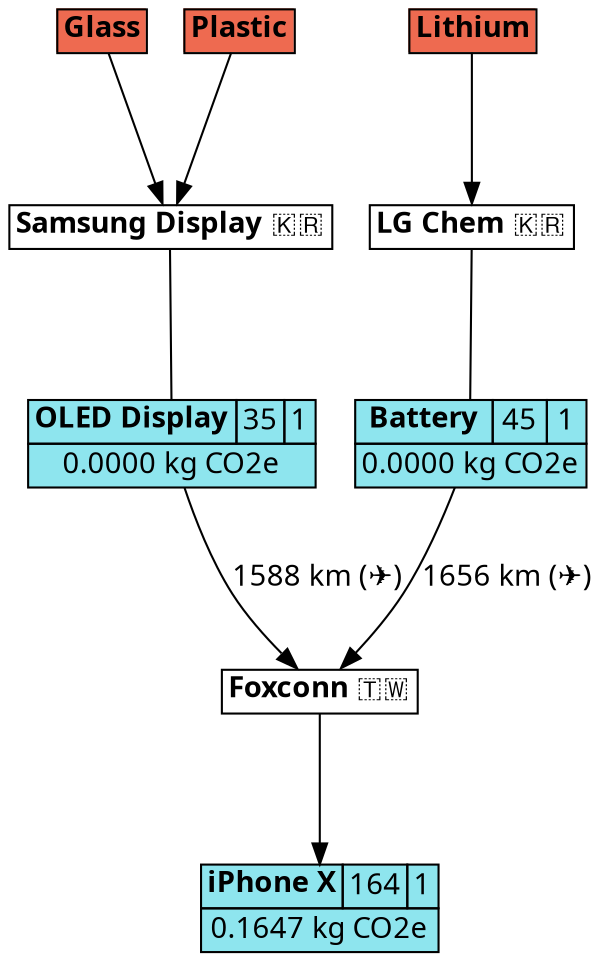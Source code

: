 digraph "supply-chain-diagram" {
	node [shape=plain]
	graph [ranksep=1]
	graph [splines=true]
	Foxconn [label=<<TABLE
    ALIGN="CENTER"
    BORDER="0"
    CELLBORDER="1"
    CELLSPACING="0"
    BGCOLOR="white">

    <TR>
        <TD><B>Foxconn</B> 🇹🇼</TD>
    </TR>
</TABLE>> fontname="Segoe UI Emoji"]
	"Samsung Display" [label=<<TABLE
    ALIGN="CENTER"
    BORDER="0"
    CELLBORDER="1"
    CELLSPACING="0"
    BGCOLOR="white">

    <TR>
        <TD><B>Samsung Display</B> 🇰🇷</TD>
    </TR>
</TABLE>> fontname="Segoe UI Emoji"]
	Glass [label=<<TABLE
    ALIGN="CENTER"
    BORDER="0"
    CELLBORDER="1"
    CELLSPACING="0"
    BGCOLOR="coral2">

    <TR>
        <TD><B>Glass</B></TD>
    </TR>
</TABLE>> fontname="Segoe UI Emoji"]
	Glass -> "Samsung Display" [fontname="Segoe UI Emoji"]
	Plastic [label=<<TABLE
    ALIGN="CENTER"
    BORDER="0"
    CELLBORDER="1"
    CELLSPACING="0"
    BGCOLOR="coral2">

    <TR>
        <TD><B>Plastic</B></TD>
    </TR>
</TABLE>> fontname="Segoe UI Emoji"]
	Plastic -> "Samsung Display" [fontname="Segoe UI Emoji"]
	"OLED Display" [label=<<TABLE
    ALIGN="CENTER"
    BORDER="0"
    CELLBORDER="1"
    CELLSPACING="0"
    BGCOLOR="cadetblue2">

    <TR>
        <TD><B>OLED Display</B></TD> <TD>35</TD> <TD>1</TD>
    </TR>

    <TR>
        <TD COLSPAN="3">0.0000 kg CO2e</TD>
    </TR>
</TABLE>> fontname="Segoe UI Emoji"]
	"Samsung Display" -> "OLED Display" [arrowhead=none]
	"OLED Display" -> Foxconn [label="1588 km (✈)" fontname="Segoe UI Emoji"]
	"LG Chem" [label=<<TABLE
    ALIGN="CENTER"
    BORDER="0"
    CELLBORDER="1"
    CELLSPACING="0"
    BGCOLOR="white">

    <TR>
        <TD><B>LG Chem</B> 🇰🇷</TD>
    </TR>
</TABLE>> fontname="Segoe UI Emoji"]
	Lithium [label=<<TABLE
    ALIGN="CENTER"
    BORDER="0"
    CELLBORDER="1"
    CELLSPACING="0"
    BGCOLOR="coral2">

    <TR>
        <TD><B>Lithium</B></TD>
    </TR>
</TABLE>> fontname="Segoe UI Emoji"]
	Lithium -> "LG Chem" [fontname="Segoe UI Emoji"]
	Battery [label=<<TABLE
    ALIGN="CENTER"
    BORDER="0"
    CELLBORDER="1"
    CELLSPACING="0"
    BGCOLOR="cadetblue2">

    <TR>
        <TD><B>Battery</B></TD> <TD>45</TD> <TD>1</TD>
    </TR>

    <TR>
        <TD COLSPAN="3">0.0000 kg CO2e</TD>
    </TR>
</TABLE>> fontname="Segoe UI Emoji"]
	"LG Chem" -> Battery [arrowhead=none]
	Battery -> Foxconn [label="1656 km (✈)" fontname="Segoe UI Emoji"]
	"iPhone X" [label=<<TABLE
    ALIGN="CENTER"
    BORDER="0"
    CELLBORDER="1"
    CELLSPACING="0"
    BGCOLOR="cadetblue2">

    <TR>
        <TD><B>iPhone X</B></TD> <TD>164</TD> <TD>1</TD>
    </TR>

    <TR>
        <TD COLSPAN="3">0.1647 kg CO2e</TD>
    </TR>
</TABLE>> fontname="Segoe UI Emoji"]
	Foxconn -> "iPhone X" [arrowhead=normal]
}
